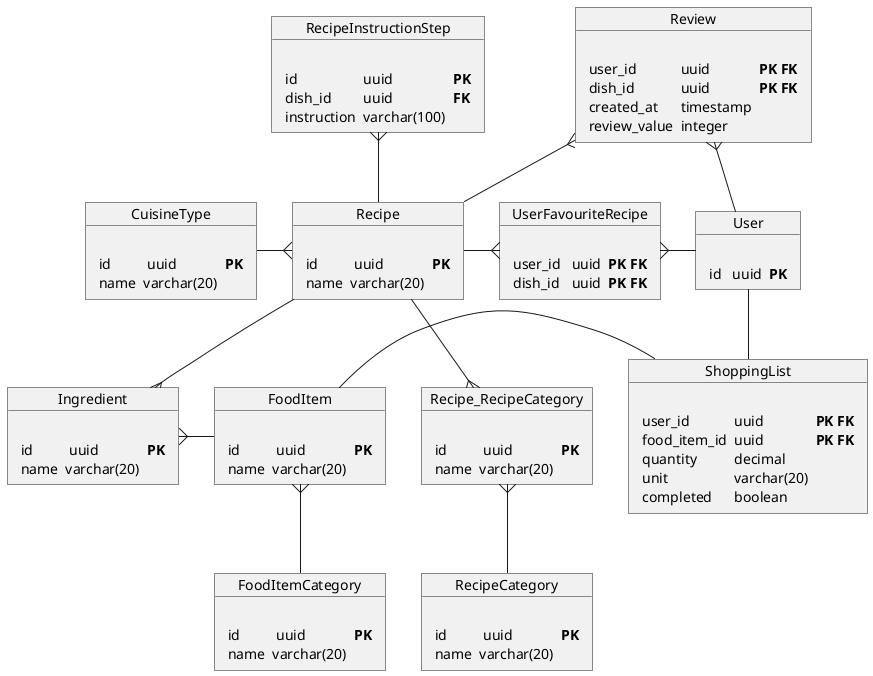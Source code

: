 @startuml
object Recipe {
    <#F1F1F1,#F1F1F1>|= |= |= |
    | id |  uuid | **PK** |
    | name | varchar(20) |
}

object RecipeInstructionStep {
    <#F1F1F1,#F1F1F1>|= |= |= |
    | id | uuid | **PK** |
    | dish_id | uuid | **FK** |
    | instruction | varchar(100) |
}

object Ingredient {
  <#F1F1F1,#F1F1F1>|= |= |= |
    | id |  uuid | **PK** |
    | name | varchar(20) |
}

object FoodItem {
  <#F1F1F1,#F1F1F1>|= |= |= |
    | id |  uuid | **PK** |
    | name | varchar(20) |
}

object FoodItemCategory {
  <#F1F1F1,#F1F1F1>|= |= |= |
    | id |  uuid | **PK** |
    | name | varchar(20) |
}

object CuisineType {
    <#F1F1F1,#F1F1F1>|= |= |= |
    | id |  uuid | **PK** |
    | name | varchar(20) |
}

object RecipeCategory {
    <#F1F1F1,#F1F1F1>|= |= |= |
    | id |  uuid | **PK** |
    | name | varchar(20) |
}

object Recipe_RecipeCategory {
    <#F1F1F1,#F1F1F1>|= |= |= |
    | id |  uuid | **PK** |
    | name | varchar(20) |
}

object User {
    <#F1F1F1,#F1F1F1>|= |= |= |
    | id |  uuid | **PK** |
}

object UserFavouriteRecipe {
    <#F1F1F1,#F1F1F1>|= |= |= |
    | user_id |  uuid | **PK FK** |
    | dish_id |  uuid | **PK FK** |
}

object Review {
    <#F1F1F1,#F1F1F1>|= |= |= |
    | user_id | uuid | **PK FK** |
    | dish_id | uuid | **PK FK** |
    | created_at | timestamp | |
    | review_value | integer | |
}

object ShoppingList {
    <#F1F1F1,#F1F1F1>|= |= |= |
    | user_id | uuid | **PK FK** |
    | food_item_id | uuid | **PK FK** |
    | quantity | decimal | |
    | unit | varchar(20) | |
    | completed | boolean | |
}

Recipe -down-{ Ingredient
RecipeInstructionStep }-- Recipe
Ingredient }-right- FoodItem
FoodItem }-- FoodItemCategory
Recipe }-left- CuisineType
Recipe --{ Recipe_RecipeCategory
Recipe_RecipeCategory }-- RecipeCategory
Recipe -right-{ UserFavouriteRecipe
UserFavouriteRecipe }-right- User
Recipe -up-{ Review
Review }-down- User
User -- ShoppingList
ShoppingList -left- FoodItem
@enduml